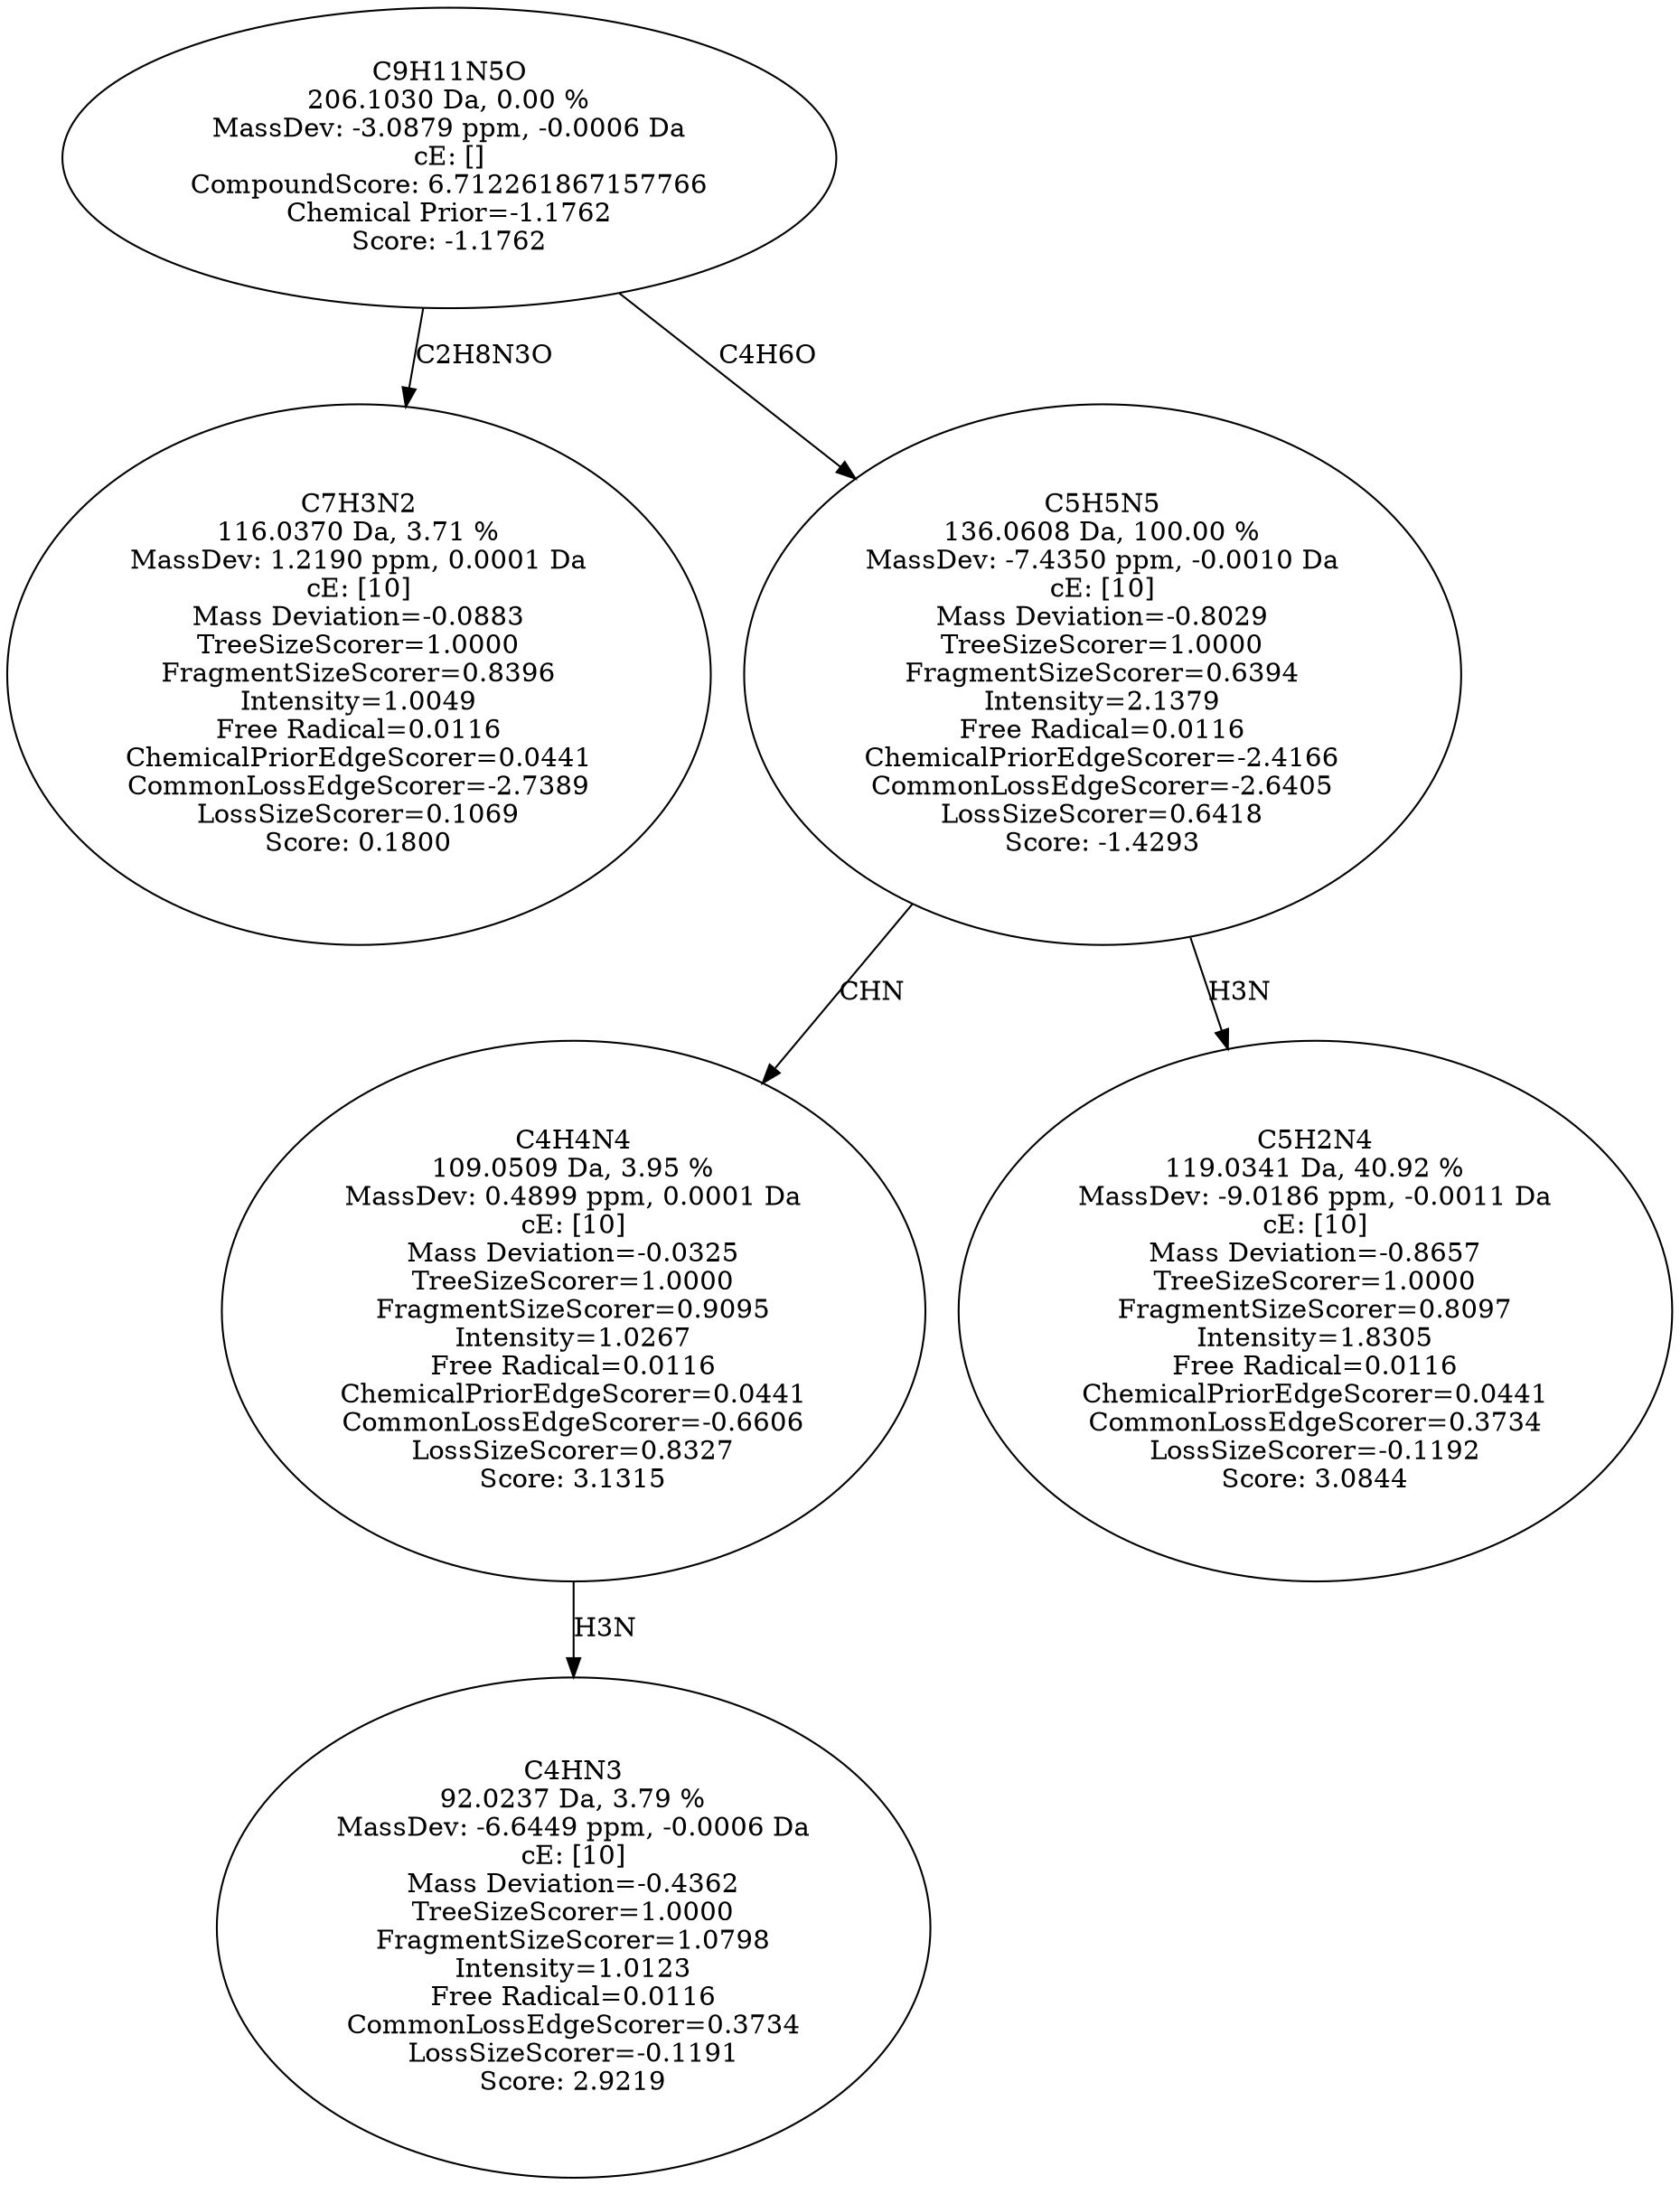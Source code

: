 strict digraph {
v1 [label="C7H3N2\n116.0370 Da, 3.71 %\nMassDev: 1.2190 ppm, 0.0001 Da\ncE: [10]\nMass Deviation=-0.0883\nTreeSizeScorer=1.0000\nFragmentSizeScorer=0.8396\nIntensity=1.0049\nFree Radical=0.0116\nChemicalPriorEdgeScorer=0.0441\nCommonLossEdgeScorer=-2.7389\nLossSizeScorer=0.1069\nScore: 0.1800"];
v2 [label="C4HN3\n92.0237 Da, 3.79 %\nMassDev: -6.6449 ppm, -0.0006 Da\ncE: [10]\nMass Deviation=-0.4362\nTreeSizeScorer=1.0000\nFragmentSizeScorer=1.0798\nIntensity=1.0123\nFree Radical=0.0116\nCommonLossEdgeScorer=0.3734\nLossSizeScorer=-0.1191\nScore: 2.9219"];
v3 [label="C4H4N4\n109.0509 Da, 3.95 %\nMassDev: 0.4899 ppm, 0.0001 Da\ncE: [10]\nMass Deviation=-0.0325\nTreeSizeScorer=1.0000\nFragmentSizeScorer=0.9095\nIntensity=1.0267\nFree Radical=0.0116\nChemicalPriorEdgeScorer=0.0441\nCommonLossEdgeScorer=-0.6606\nLossSizeScorer=0.8327\nScore: 3.1315"];
v4 [label="C5H2N4\n119.0341 Da, 40.92 %\nMassDev: -9.0186 ppm, -0.0011 Da\ncE: [10]\nMass Deviation=-0.8657\nTreeSizeScorer=1.0000\nFragmentSizeScorer=0.8097\nIntensity=1.8305\nFree Radical=0.0116\nChemicalPriorEdgeScorer=0.0441\nCommonLossEdgeScorer=0.3734\nLossSizeScorer=-0.1192\nScore: 3.0844"];
v5 [label="C5H5N5\n136.0608 Da, 100.00 %\nMassDev: -7.4350 ppm, -0.0010 Da\ncE: [10]\nMass Deviation=-0.8029\nTreeSizeScorer=1.0000\nFragmentSizeScorer=0.6394\nIntensity=2.1379\nFree Radical=0.0116\nChemicalPriorEdgeScorer=-2.4166\nCommonLossEdgeScorer=-2.6405\nLossSizeScorer=0.6418\nScore: -1.4293"];
v6 [label="C9H11N5O\n206.1030 Da, 0.00 %\nMassDev: -3.0879 ppm, -0.0006 Da\ncE: []\nCompoundScore: 6.712261867157766\nChemical Prior=-1.1762\nScore: -1.1762"];
v6 -> v1 [label="C2H8N3O"];
v3 -> v2 [label="H3N"];
v5 -> v3 [label="CHN"];
v5 -> v4 [label="H3N"];
v6 -> v5 [label="C4H6O"];
}